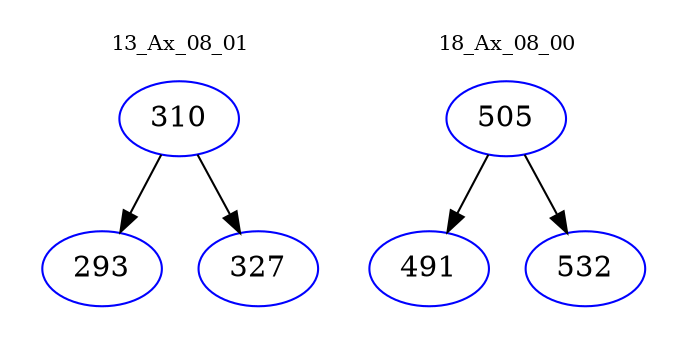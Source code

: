 digraph{
subgraph cluster_0 {
color = white
label = "13_Ax_08_01";
fontsize=10;
T0_310 [label="310", color="blue"]
T0_310 -> T0_293 [color="black"]
T0_293 [label="293", color="blue"]
T0_310 -> T0_327 [color="black"]
T0_327 [label="327", color="blue"]
}
subgraph cluster_1 {
color = white
label = "18_Ax_08_00";
fontsize=10;
T1_505 [label="505", color="blue"]
T1_505 -> T1_491 [color="black"]
T1_491 [label="491", color="blue"]
T1_505 -> T1_532 [color="black"]
T1_532 [label="532", color="blue"]
}
}
